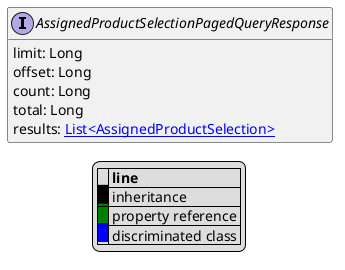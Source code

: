 @startuml

hide empty fields
hide empty methods
legend
|= |= line |
|<back:black>   </back>| inheritance |
|<back:green>   </back>| property reference |
|<back:blue>   </back>| discriminated class |
endlegend
interface AssignedProductSelectionPagedQueryResponse [[AssignedProductSelectionPagedQueryResponse.svg]]  {
    limit: Long
    offset: Long
    count: Long
    total: Long
    results: [[AssignedProductSelection.svg List<AssignedProductSelection>]]
}






@enduml
